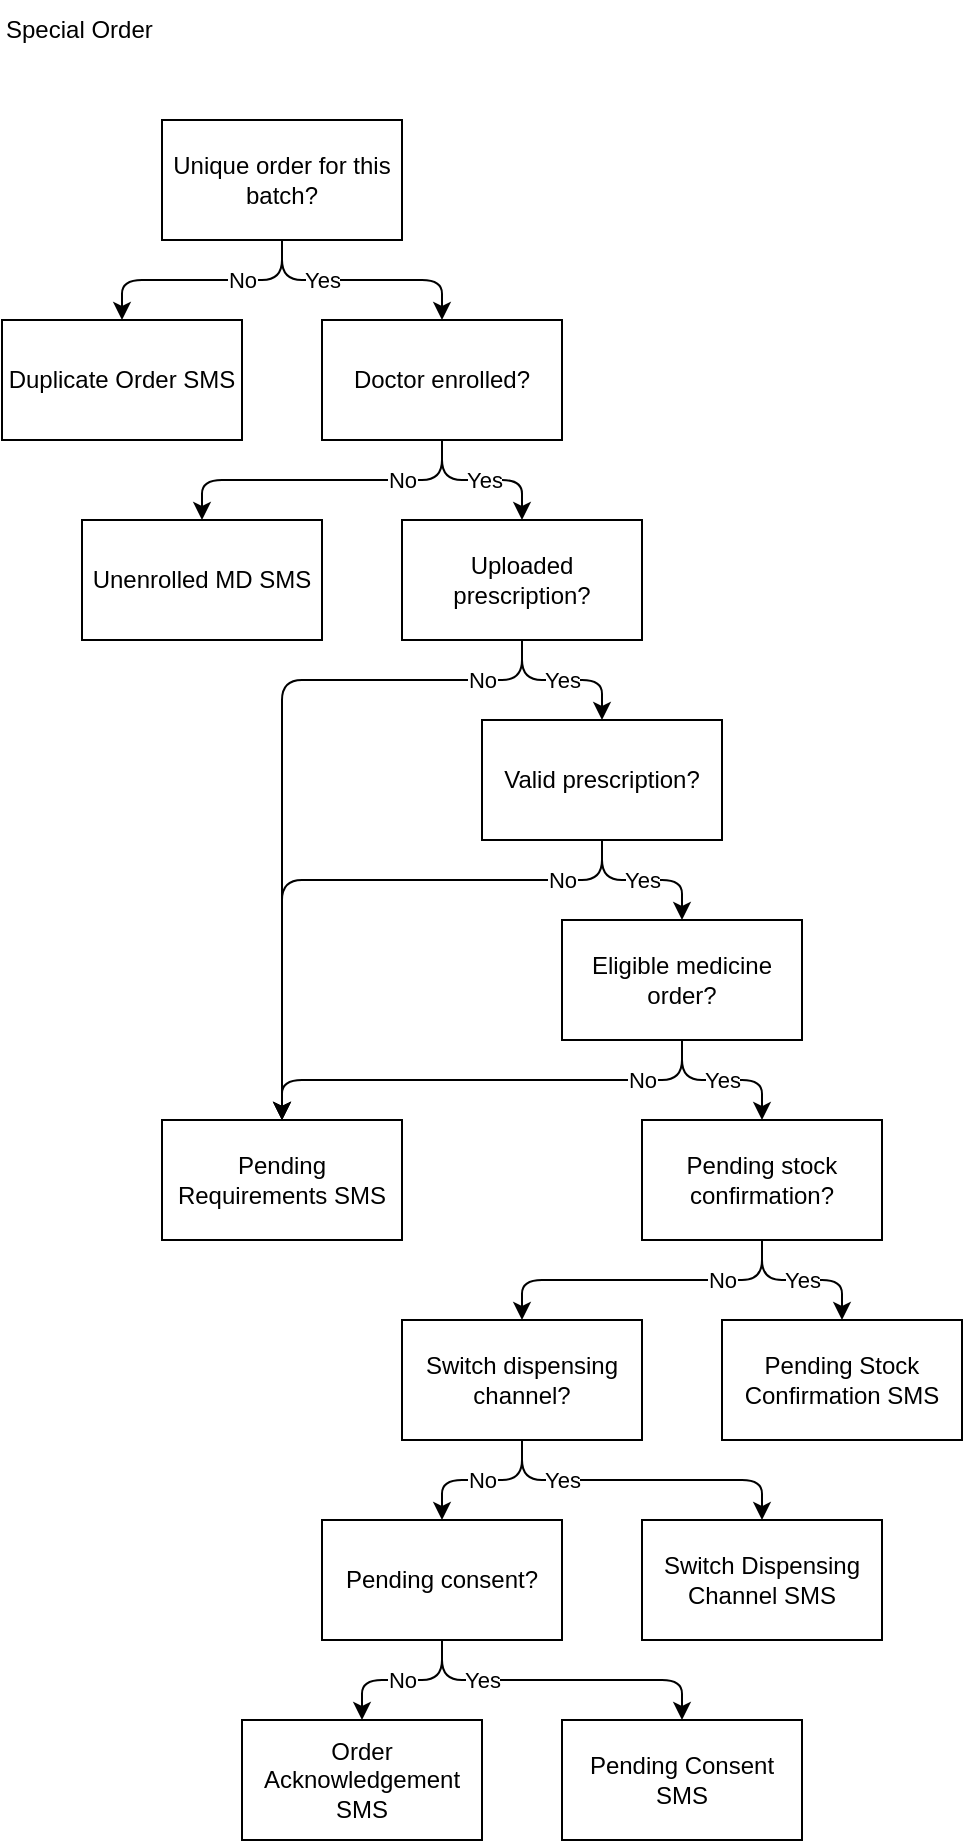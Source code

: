 <mxfile>
    <diagram id="p8zMz-5Y17JAOiWtuq-U" name="Decision Tree">
        <mxGraphModel dx="1768" dy="1036" grid="1" gridSize="10" guides="1" tooltips="1" connect="1" arrows="1" fold="1" page="1" pageScale="1" pageWidth="850" pageHeight="1100" math="0" shadow="0">
            <root>
                <mxCell id="0"/>
                <mxCell id="1" parent="0"/>
                <mxCell id="2" value="Special Order" style="text;html=1;align=left;verticalAlign=middle;resizable=0;points=[];autosize=1;strokeColor=none;fillColor=none;fontStyle=0" parent="1" vertex="1">
                    <mxGeometry x="40" y="40" width="100" height="30" as="geometry"/>
                </mxCell>
                <mxCell id="wGowBBPYeAT60LwtgSxG-56" style="edgeStyle=none;html=1;exitX=0.5;exitY=1;exitDx=0;exitDy=0;entryX=0.5;entryY=0;entryDx=0;entryDy=0;" parent="1" source="19" target="wGowBBPYeAT60LwtgSxG-46" edge="1">
                    <mxGeometry relative="1" as="geometry">
                        <Array as="points">
                            <mxPoint x="180" y="180"/>
                            <mxPoint x="100" y="180"/>
                        </Array>
                    </mxGeometry>
                </mxCell>
                <mxCell id="wGowBBPYeAT60LwtgSxG-72" value="No" style="edgeLabel;html=1;align=center;verticalAlign=middle;resizable=0;points=[];" parent="wGowBBPYeAT60LwtgSxG-56" vertex="1" connectable="0">
                    <mxGeometry x="-0.333" relative="1" as="geometry">
                        <mxPoint as="offset"/>
                    </mxGeometry>
                </mxCell>
                <mxCell id="wGowBBPYeAT60LwtgSxG-57" style="edgeStyle=none;html=1;exitX=0.5;exitY=1;exitDx=0;exitDy=0;entryX=0.5;entryY=0;entryDx=0;entryDy=0;" parent="1" source="19" target="22" edge="1">
                    <mxGeometry relative="1" as="geometry">
                        <Array as="points">
                            <mxPoint x="180" y="180"/>
                            <mxPoint x="260" y="180"/>
                        </Array>
                    </mxGeometry>
                </mxCell>
                <mxCell id="wGowBBPYeAT60LwtgSxG-73" value="Yes" style="edgeLabel;html=1;align=center;verticalAlign=middle;resizable=0;points=[];" parent="wGowBBPYeAT60LwtgSxG-57" vertex="1" connectable="0">
                    <mxGeometry x="-0.334" relative="1" as="geometry">
                        <mxPoint as="offset"/>
                    </mxGeometry>
                </mxCell>
                <mxCell id="19" value="Unique order for this batch?" style="whiteSpace=wrap;html=1;fillColor=none;" parent="1" vertex="1">
                    <mxGeometry x="120" y="100" width="120" height="60" as="geometry"/>
                </mxCell>
                <mxCell id="wGowBBPYeAT60LwtgSxG-58" style="edgeStyle=none;html=1;entryX=0.5;entryY=0;entryDx=0;entryDy=0;exitX=0.5;exitY=1;exitDx=0;exitDy=0;" parent="1" source="22" target="wGowBBPYeAT60LwtgSxG-41" edge="1">
                    <mxGeometry relative="1" as="geometry">
                        <Array as="points">
                            <mxPoint x="260" y="280"/>
                            <mxPoint x="140" y="280"/>
                        </Array>
                    </mxGeometry>
                </mxCell>
                <mxCell id="wGowBBPYeAT60LwtgSxG-74" value="No" style="edgeLabel;html=1;align=center;verticalAlign=middle;resizable=0;points=[];" parent="wGowBBPYeAT60LwtgSxG-58" vertex="1" connectable="0">
                    <mxGeometry x="-0.499" relative="1" as="geometry">
                        <mxPoint as="offset"/>
                    </mxGeometry>
                </mxCell>
                <mxCell id="wGowBBPYeAT60LwtgSxG-59" style="edgeStyle=none;html=1;exitX=0.5;exitY=1;exitDx=0;exitDy=0;entryX=0.5;entryY=0;entryDx=0;entryDy=0;" parent="1" source="22" target="28" edge="1">
                    <mxGeometry relative="1" as="geometry">
                        <Array as="points">
                            <mxPoint x="260" y="280"/>
                            <mxPoint x="300" y="280"/>
                        </Array>
                    </mxGeometry>
                </mxCell>
                <mxCell id="wGowBBPYeAT60LwtgSxG-75" value="Yes" style="edgeLabel;html=1;align=center;verticalAlign=middle;resizable=0;points=[];" parent="wGowBBPYeAT60LwtgSxG-59" vertex="1" connectable="0">
                    <mxGeometry x="0.011" relative="1" as="geometry">
                        <mxPoint as="offset"/>
                    </mxGeometry>
                </mxCell>
                <mxCell id="22" value="Doctor enrolled?" style="whiteSpace=wrap;html=1;fillColor=none;" parent="1" vertex="1">
                    <mxGeometry x="200" y="200" width="120" height="60" as="geometry"/>
                </mxCell>
                <mxCell id="wGowBBPYeAT60LwtgSxG-60" style="edgeStyle=none;html=1;exitX=0.5;exitY=1;exitDx=0;exitDy=0;entryX=0.5;entryY=0;entryDx=0;entryDy=0;" parent="1" source="28" target="wGowBBPYeAT60LwtgSxG-47" edge="1">
                    <mxGeometry relative="1" as="geometry">
                        <Array as="points">
                            <mxPoint x="300" y="380"/>
                            <mxPoint x="340" y="380"/>
                        </Array>
                    </mxGeometry>
                </mxCell>
                <mxCell id="wGowBBPYeAT60LwtgSxG-77" value="Yes" style="edgeLabel;html=1;align=center;verticalAlign=middle;resizable=0;points=[];" parent="wGowBBPYeAT60LwtgSxG-60" vertex="1" connectable="0">
                    <mxGeometry x="0.001" relative="1" as="geometry">
                        <mxPoint as="offset"/>
                    </mxGeometry>
                </mxCell>
                <mxCell id="wGowBBPYeAT60LwtgSxG-61" style="edgeStyle=none;html=1;exitX=0.5;exitY=1;exitDx=0;exitDy=0;entryX=0.5;entryY=0;entryDx=0;entryDy=0;" parent="1" source="28" target="wGowBBPYeAT60LwtgSxG-38" edge="1">
                    <mxGeometry relative="1" as="geometry">
                        <Array as="points">
                            <mxPoint x="300" y="380"/>
                            <mxPoint x="180" y="380"/>
                        </Array>
                    </mxGeometry>
                </mxCell>
                <mxCell id="wGowBBPYeAT60LwtgSxG-76" value="No" style="edgeLabel;html=1;align=center;verticalAlign=middle;resizable=0;points=[];" parent="wGowBBPYeAT60LwtgSxG-61" vertex="1" connectable="0">
                    <mxGeometry x="-0.778" relative="1" as="geometry">
                        <mxPoint as="offset"/>
                    </mxGeometry>
                </mxCell>
                <mxCell id="28" value="Uploaded prescription?" style="whiteSpace=wrap;html=1;fillColor=none;" parent="1" vertex="1">
                    <mxGeometry x="240" y="300" width="120" height="60" as="geometry"/>
                </mxCell>
                <mxCell id="wGowBBPYeAT60LwtgSxG-64" style="edgeStyle=none;html=1;exitX=0.5;exitY=1;exitDx=0;exitDy=0;entryX=0.5;entryY=0;entryDx=0;entryDy=0;" parent="1" source="32" target="wGowBBPYeAT60LwtgSxG-38" edge="1">
                    <mxGeometry relative="1" as="geometry">
                        <Array as="points">
                            <mxPoint x="380" y="580"/>
                            <mxPoint x="180" y="580"/>
                        </Array>
                    </mxGeometry>
                </mxCell>
                <mxCell id="wGowBBPYeAT60LwtgSxG-80" value="No" style="edgeLabel;html=1;align=center;verticalAlign=middle;resizable=0;points=[];" parent="wGowBBPYeAT60LwtgSxG-64" vertex="1" connectable="0">
                    <mxGeometry x="-0.667" relative="1" as="geometry">
                        <mxPoint as="offset"/>
                    </mxGeometry>
                </mxCell>
                <mxCell id="wGowBBPYeAT60LwtgSxG-65" style="edgeStyle=none;html=1;exitX=0.5;exitY=1;exitDx=0;exitDy=0;entryX=0.5;entryY=0;entryDx=0;entryDy=0;" parent="1" source="32" target="wGowBBPYeAT60LwtgSxG-55" edge="1">
                    <mxGeometry relative="1" as="geometry">
                        <Array as="points">
                            <mxPoint x="380" y="580"/>
                            <mxPoint x="420" y="580"/>
                        </Array>
                    </mxGeometry>
                </mxCell>
                <mxCell id="wGowBBPYeAT60LwtgSxG-81" value="Yes" style="edgeLabel;html=1;align=center;verticalAlign=middle;resizable=0;points=[];" parent="wGowBBPYeAT60LwtgSxG-65" vertex="1" connectable="0">
                    <mxGeometry x="0.001" relative="1" as="geometry">
                        <mxPoint as="offset"/>
                    </mxGeometry>
                </mxCell>
                <mxCell id="32" value="Eligible medicine order?" style="whiteSpace=wrap;html=1;fillColor=none;" parent="1" vertex="1">
                    <mxGeometry x="320" y="500" width="120" height="60" as="geometry"/>
                </mxCell>
                <mxCell id="wGowBBPYeAT60LwtgSxG-35" value="Pending Consent SMS" style="whiteSpace=wrap;html=1;fillColor=none;" parent="1" vertex="1">
                    <mxGeometry x="320" y="900" width="120" height="60" as="geometry"/>
                </mxCell>
                <mxCell id="wGowBBPYeAT60LwtgSxG-36" value="Pending Stock Confirmation SMS" style="whiteSpace=wrap;html=1;fillColor=none;" parent="1" vertex="1">
                    <mxGeometry x="400" y="700" width="120" height="60" as="geometry"/>
                </mxCell>
                <mxCell id="wGowBBPYeAT60LwtgSxG-37" value="Switch Dispensing Channel SMS" style="whiteSpace=wrap;html=1;fillColor=none;" parent="1" vertex="1">
                    <mxGeometry x="360" y="800" width="120" height="60" as="geometry"/>
                </mxCell>
                <mxCell id="wGowBBPYeAT60LwtgSxG-38" value="Pending Requirements SMS" style="whiteSpace=wrap;html=1;fillColor=none;" parent="1" vertex="1">
                    <mxGeometry x="120" y="600" width="120" height="60" as="geometry"/>
                </mxCell>
                <mxCell id="wGowBBPYeAT60LwtgSxG-41" value="Unenrolled MD SMS" style="whiteSpace=wrap;html=1;fillColor=none;" parent="1" vertex="1">
                    <mxGeometry x="80" y="300" width="120" height="60" as="geometry"/>
                </mxCell>
                <mxCell id="wGowBBPYeAT60LwtgSxG-46" value="Duplicate Order SMS" style="whiteSpace=wrap;html=1;fillColor=none;" parent="1" vertex="1">
                    <mxGeometry x="40" y="200" width="120" height="60" as="geometry"/>
                </mxCell>
                <mxCell id="wGowBBPYeAT60LwtgSxG-62" style="edgeStyle=none;html=1;exitX=0.5;exitY=1;exitDx=0;exitDy=0;entryX=0.5;entryY=0;entryDx=0;entryDy=0;" parent="1" source="wGowBBPYeAT60LwtgSxG-47" target="wGowBBPYeAT60LwtgSxG-38" edge="1">
                    <mxGeometry relative="1" as="geometry">
                        <Array as="points">
                            <mxPoint x="340" y="480"/>
                            <mxPoint x="180" y="480"/>
                        </Array>
                    </mxGeometry>
                </mxCell>
                <mxCell id="wGowBBPYeAT60LwtgSxG-78" value="No" style="edgeLabel;html=1;align=center;verticalAlign=middle;resizable=0;points=[];" parent="wGowBBPYeAT60LwtgSxG-62" vertex="1" connectable="0">
                    <mxGeometry x="-0.734" relative="1" as="geometry">
                        <mxPoint as="offset"/>
                    </mxGeometry>
                </mxCell>
                <mxCell id="wGowBBPYeAT60LwtgSxG-63" style="edgeStyle=none;html=1;exitX=0.5;exitY=1;exitDx=0;exitDy=0;entryX=0.5;entryY=0;entryDx=0;entryDy=0;" parent="1" source="wGowBBPYeAT60LwtgSxG-47" target="32" edge="1">
                    <mxGeometry relative="1" as="geometry">
                        <Array as="points">
                            <mxPoint x="340" y="480"/>
                            <mxPoint x="380" y="480"/>
                        </Array>
                    </mxGeometry>
                </mxCell>
                <mxCell id="wGowBBPYeAT60LwtgSxG-79" value="Yes" style="edgeLabel;html=1;align=center;verticalAlign=middle;resizable=0;points=[];" parent="wGowBBPYeAT60LwtgSxG-63" vertex="1" connectable="0">
                    <mxGeometry x="0.001" relative="1" as="geometry">
                        <mxPoint as="offset"/>
                    </mxGeometry>
                </mxCell>
                <mxCell id="wGowBBPYeAT60LwtgSxG-47" value="Valid prescription?" style="whiteSpace=wrap;html=1;fillColor=none;" parent="1" vertex="1">
                    <mxGeometry x="280" y="400" width="120" height="60" as="geometry"/>
                </mxCell>
                <mxCell id="wGowBBPYeAT60LwtgSxG-70" style="edgeStyle=none;html=1;exitX=0.5;exitY=1;exitDx=0;exitDy=0;entryX=0.5;entryY=0;entryDx=0;entryDy=0;" parent="1" source="wGowBBPYeAT60LwtgSxG-48" target="wGowBBPYeAT60LwtgSxG-49" edge="1">
                    <mxGeometry relative="1" as="geometry">
                        <Array as="points">
                            <mxPoint x="260" y="880"/>
                            <mxPoint x="220" y="880"/>
                        </Array>
                    </mxGeometry>
                </mxCell>
                <mxCell id="wGowBBPYeAT60LwtgSxG-91" value="No" style="edgeLabel;html=1;align=center;verticalAlign=middle;resizable=0;points=[];" parent="wGowBBPYeAT60LwtgSxG-70" vertex="1" connectable="0">
                    <mxGeometry x="-0.001" relative="1" as="geometry">
                        <mxPoint as="offset"/>
                    </mxGeometry>
                </mxCell>
                <mxCell id="wGowBBPYeAT60LwtgSxG-71" style="edgeStyle=none;html=1;exitX=0.5;exitY=1;exitDx=0;exitDy=0;entryX=0.5;entryY=0;entryDx=0;entryDy=0;" parent="1" source="wGowBBPYeAT60LwtgSxG-48" target="wGowBBPYeAT60LwtgSxG-35" edge="1">
                    <mxGeometry relative="1" as="geometry">
                        <Array as="points">
                            <mxPoint x="260" y="880"/>
                            <mxPoint x="380" y="880"/>
                        </Array>
                    </mxGeometry>
                </mxCell>
                <mxCell id="wGowBBPYeAT60LwtgSxG-92" value="Yes" style="edgeLabel;html=1;align=center;verticalAlign=middle;resizable=0;points=[];" parent="wGowBBPYeAT60LwtgSxG-71" vertex="1" connectable="0">
                    <mxGeometry x="-0.5" relative="1" as="geometry">
                        <mxPoint as="offset"/>
                    </mxGeometry>
                </mxCell>
                <mxCell id="wGowBBPYeAT60LwtgSxG-48" value="Pending consent?" style="whiteSpace=wrap;html=1;fillColor=none;" parent="1" vertex="1">
                    <mxGeometry x="200" y="800" width="120" height="60" as="geometry"/>
                </mxCell>
                <mxCell id="wGowBBPYeAT60LwtgSxG-49" value="Order Acknowledgement SMS" style="whiteSpace=wrap;html=1;fillColor=none;" parent="1" vertex="1">
                    <mxGeometry x="160" y="900" width="120" height="60" as="geometry"/>
                </mxCell>
                <mxCell id="wGowBBPYeAT60LwtgSxG-86" style="edgeStyle=none;html=1;exitX=0.5;exitY=1;exitDx=0;exitDy=0;entryX=0.5;entryY=0;entryDx=0;entryDy=0;" parent="1" source="wGowBBPYeAT60LwtgSxG-50" target="wGowBBPYeAT60LwtgSxG-37" edge="1">
                    <mxGeometry relative="1" as="geometry">
                        <Array as="points">
                            <mxPoint x="300" y="780"/>
                            <mxPoint x="420" y="780"/>
                        </Array>
                    </mxGeometry>
                </mxCell>
                <mxCell id="wGowBBPYeAT60LwtgSxG-88" value="Yes" style="edgeLabel;html=1;align=center;verticalAlign=middle;resizable=0;points=[];" parent="wGowBBPYeAT60LwtgSxG-86" vertex="1" connectable="0">
                    <mxGeometry x="0.011" relative="1" as="geometry">
                        <mxPoint x="-41" as="offset"/>
                    </mxGeometry>
                </mxCell>
                <mxCell id="wGowBBPYeAT60LwtgSxG-87" style="edgeStyle=none;html=1;exitX=0.5;exitY=1;exitDx=0;exitDy=0;entryX=0.5;entryY=0;entryDx=0;entryDy=0;" parent="1" source="wGowBBPYeAT60LwtgSxG-50" target="wGowBBPYeAT60LwtgSxG-48" edge="1">
                    <mxGeometry relative="1" as="geometry">
                        <Array as="points">
                            <mxPoint x="300" y="780"/>
                            <mxPoint x="260" y="780"/>
                        </Array>
                    </mxGeometry>
                </mxCell>
                <mxCell id="wGowBBPYeAT60LwtgSxG-89" value="No" style="edgeLabel;html=1;align=center;verticalAlign=middle;resizable=0;points=[];" parent="wGowBBPYeAT60LwtgSxG-87" vertex="1" connectable="0">
                    <mxGeometry x="-0.506" relative="1" as="geometry">
                        <mxPoint x="-20" as="offset"/>
                    </mxGeometry>
                </mxCell>
                <mxCell id="wGowBBPYeAT60LwtgSxG-50" value="Switch dispensing channel?" style="whiteSpace=wrap;html=1;fillColor=none;" parent="1" vertex="1">
                    <mxGeometry x="240" y="700" width="120" height="60" as="geometry"/>
                </mxCell>
                <mxCell id="wGowBBPYeAT60LwtgSxG-82" style="edgeStyle=none;html=1;exitX=0.5;exitY=1;exitDx=0;exitDy=0;entryX=0.5;entryY=0;entryDx=0;entryDy=0;" parent="1" source="wGowBBPYeAT60LwtgSxG-55" target="wGowBBPYeAT60LwtgSxG-36" edge="1">
                    <mxGeometry relative="1" as="geometry">
                        <Array as="points">
                            <mxPoint x="420" y="680"/>
                            <mxPoint x="460" y="680"/>
                        </Array>
                    </mxGeometry>
                </mxCell>
                <mxCell id="wGowBBPYeAT60LwtgSxG-84" value="Yes" style="edgeLabel;html=1;align=center;verticalAlign=middle;resizable=0;points=[];" parent="wGowBBPYeAT60LwtgSxG-82" vertex="1" connectable="0">
                    <mxGeometry x="0.005" relative="1" as="geometry">
                        <mxPoint as="offset"/>
                    </mxGeometry>
                </mxCell>
                <mxCell id="wGowBBPYeAT60LwtgSxG-83" style="edgeStyle=none;html=1;exitX=0.5;exitY=1;exitDx=0;exitDy=0;entryX=0.5;entryY=0;entryDx=0;entryDy=0;" parent="1" source="wGowBBPYeAT60LwtgSxG-55" target="wGowBBPYeAT60LwtgSxG-50" edge="1">
                    <mxGeometry relative="1" as="geometry">
                        <Array as="points">
                            <mxPoint x="420" y="680"/>
                            <mxPoint x="300" y="680"/>
                        </Array>
                    </mxGeometry>
                </mxCell>
                <mxCell id="wGowBBPYeAT60LwtgSxG-85" value="No" style="edgeLabel;html=1;align=center;verticalAlign=middle;resizable=0;points=[];" parent="wGowBBPYeAT60LwtgSxG-83" vertex="1" connectable="0">
                    <mxGeometry x="-0.502" y="-1" relative="1" as="geometry">
                        <mxPoint y="1" as="offset"/>
                    </mxGeometry>
                </mxCell>
                <mxCell id="wGowBBPYeAT60LwtgSxG-55" value="Pending stock confirmation?" style="whiteSpace=wrap;html=1;fillColor=none;" parent="1" vertex="1">
                    <mxGeometry x="360" y="600" width="120" height="60" as="geometry"/>
                </mxCell>
            </root>
        </mxGraphModel>
    </diagram>
    <diagram id="CFZb4tPV3uw_gJG6Uj8e" name="Data Flow Diagram">
        <mxGraphModel dx="707" dy="-1786" grid="1" gridSize="10" guides="1" tooltips="1" connect="1" arrows="1" fold="1" page="1" pageScale="1" pageWidth="850" pageHeight="1100" math="0" shadow="0">
            <root>
                <mxCell id="0"/>
                <mxCell id="1" parent="0"/>
                <mxCell id="3" value="" style="rounded=0;whiteSpace=wrap;html=1;fillColor=none;container=0;" parent="1" vertex="1">
                    <mxGeometry x="120" y="2320" width="2600" height="160" as="geometry"/>
                </mxCell>
                <mxCell id="4" value="CarePlus Doctors" style="rounded=0;whiteSpace=wrap;html=1;fillColor=none;rotation=-90;" parent="1" vertex="1">
                    <mxGeometry x="20" y="2380" width="160" height="40" as="geometry"/>
                </mxCell>
                <mxCell id="5" value="Coordinators" style="rounded=0;whiteSpace=wrap;html=1;fillColor=none;rotation=-90;" parent="1" vertex="1">
                    <mxGeometry x="-120" y="2680" width="440" height="40" as="geometry"/>
                </mxCell>
                <mxCell id="6" value="Special Order" style="text;html=1;align=left;verticalAlign=middle;resizable=0;points=[];autosize=1;strokeColor=none;fillColor=none;" parent="1" vertex="1">
                    <mxGeometry x="80" y="2280" width="100" height="30" as="geometry"/>
                </mxCell>
                <mxCell id="nVsmULNY-Qok_GJ3yB88-8" style="edgeStyle=none;html=1;" parent="1" source="7" target="nVsmULNY-Qok_GJ3yB88-7" edge="1">
                    <mxGeometry relative="1" as="geometry"/>
                </mxCell>
                <mxCell id="7" value="&lt;font style=&quot;font-size: 12px;&quot;&gt;Order&lt;br&gt;from the&lt;br&gt;CarePlus website&lt;/font&gt;" style="rounded=0;whiteSpace=wrap;html=1;fillColor=none;" parent="1" vertex="1">
                    <mxGeometry x="160" y="2360" width="80" height="80" as="geometry"/>
                </mxCell>
                <mxCell id="2" value="" style="rounded=0;whiteSpace=wrap;html=1;fillColor=none;container=0;" parent="1" vertex="1">
                    <mxGeometry x="120" y="2480" width="2600" height="440" as="geometry"/>
                </mxCell>
                <mxCell id="LwA09uIXOIcnRwu3x2Bh-44" style="edgeStyle=none;html=1;exitX=0.5;exitY=0;exitDx=0;exitDy=0;entryX=0.5;entryY=0;entryDx=0;entryDy=0;" parent="1" source="9" target="LwA09uIXOIcnRwu3x2Bh-29" edge="1">
                    <mxGeometry relative="1" as="geometry">
                        <Array as="points">
                            <mxPoint x="360" y="2520"/>
                            <mxPoint x="2519" y="2520"/>
                        </Array>
                    </mxGeometry>
                </mxCell>
                <mxCell id="9" value="Send Duplicate Order SMS" style="rounded=0;whiteSpace=wrap;html=1;fillColor=none;" parent="1" vertex="1">
                    <mxGeometry x="320" y="2560" width="80" height="80" as="geometry"/>
                </mxCell>
                <mxCell id="LwA09uIXOIcnRwu3x2Bh-45" style="edgeStyle=none;html=1;exitX=0.5;exitY=0;exitDx=0;exitDy=0;entryX=0.5;entryY=0;entryDx=0;entryDy=0;" parent="1" source="seAeVlOpINZnN8q2dwEQ-9" target="LwA09uIXOIcnRwu3x2Bh-29" edge="1">
                    <mxGeometry relative="1" as="geometry">
                        <Array as="points">
                            <mxPoint x="520" y="2520"/>
                            <mxPoint x="2520" y="2520"/>
                        </Array>
                    </mxGeometry>
                </mxCell>
                <mxCell id="seAeVlOpINZnN8q2dwEQ-9" value="Send Unenrolled MD SMS" style="rounded=0;whiteSpace=wrap;html=1;fillColor=none;" parent="1" vertex="1">
                    <mxGeometry x="480" y="2560" width="80" height="80" as="geometry"/>
                </mxCell>
                <mxCell id="seAeVlOpINZnN8q2dwEQ-10" style="edgeStyle=none;html=1;exitX=1;exitY=0.5;exitDx=0;exitDy=0;entryX=0;entryY=0.5;entryDx=0;entryDy=0;" parent="1" source="nVsmULNY-Qok_GJ3yB88-7" target="8" edge="1">
                    <mxGeometry relative="1" as="geometry"/>
                </mxCell>
                <mxCell id="nVsmULNY-Qok_GJ3yB88-7" value="&lt;font style=&quot;font-size: 12px;&quot;&gt;Extract&lt;br&gt;Zendesk&lt;br&gt;tickets via&lt;br&gt;Airtable&lt;br&gt;&lt;/font&gt;" style="rounded=0;whiteSpace=wrap;html=1;fillColor=none;" parent="1" vertex="1">
                    <mxGeometry x="160" y="2720" width="80" height="80" as="geometry"/>
                </mxCell>
                <mxCell id="LwA09uIXOIcnRwu3x2Bh-31" style="edgeStyle=none;html=1;exitX=1;exitY=0.5;exitDx=0;exitDy=0;" parent="1" source="8" target="H4jdcZnFxuJqyRST860Q-9" edge="1">
                    <mxGeometry relative="1" as="geometry"/>
                </mxCell>
                <mxCell id="LwA09uIXOIcnRwu3x2Bh-32" value="Yes" style="edgeLabel;html=1;align=center;verticalAlign=middle;resizable=0;points=[];" parent="LwA09uIXOIcnRwu3x2Bh-31" vertex="1" connectable="0">
                    <mxGeometry x="-0.144" y="1" relative="1" as="geometry">
                        <mxPoint y="1" as="offset"/>
                    </mxGeometry>
                </mxCell>
                <mxCell id="LwA09uIXOIcnRwu3x2Bh-38" style="edgeStyle=none;html=1;exitX=0.5;exitY=0;exitDx=0;exitDy=0;entryX=0.5;entryY=1;entryDx=0;entryDy=0;" parent="1" source="8" target="9" edge="1">
                    <mxGeometry relative="1" as="geometry"/>
                </mxCell>
                <mxCell id="8" value="Unique order&lt;br&gt;for this batch?" style="rhombus;whiteSpace=wrap;html=1;" parent="1" vertex="1">
                    <mxGeometry x="300" y="2700" width="120" height="120" as="geometry"/>
                </mxCell>
                <mxCell id="LwA09uIXOIcnRwu3x2Bh-34" style="edgeStyle=none;html=1;exitX=1;exitY=0.5;exitDx=0;exitDy=0;entryX=0;entryY=0.5;entryDx=0;entryDy=0;" parent="1" source="H4jdcZnFxuJqyRST860Q-9" target="opBtPrkMHu60gQ73fYLC-9" edge="1">
                    <mxGeometry relative="1" as="geometry"/>
                </mxCell>
                <mxCell id="LwA09uIXOIcnRwu3x2Bh-35" value="Yes" style="edgeLabel;html=1;align=center;verticalAlign=middle;resizable=0;points=[];" parent="LwA09uIXOIcnRwu3x2Bh-34" vertex="1" connectable="0">
                    <mxGeometry x="-0.161" relative="1" as="geometry">
                        <mxPoint as="offset"/>
                    </mxGeometry>
                </mxCell>
                <mxCell id="LwA09uIXOIcnRwu3x2Bh-39" style="edgeStyle=none;html=1;exitX=0.5;exitY=0;exitDx=0;exitDy=0;entryX=0.5;entryY=1;entryDx=0;entryDy=0;" parent="1" source="H4jdcZnFxuJqyRST860Q-9" target="seAeVlOpINZnN8q2dwEQ-9" edge="1">
                    <mxGeometry relative="1" as="geometry"/>
                </mxCell>
                <mxCell id="H4jdcZnFxuJqyRST860Q-9" value="Doctor&lt;br&gt;enrolled?" style="rhombus;whiteSpace=wrap;html=1;" parent="1" vertex="1">
                    <mxGeometry x="460" y="2700" width="120" height="120" as="geometry"/>
                </mxCell>
                <mxCell id="LwA09uIXOIcnRwu3x2Bh-36" style="edgeStyle=none;html=1;exitX=1;exitY=0.5;exitDx=0;exitDy=0;entryX=0;entryY=0.5;entryDx=0;entryDy=0;" parent="1" source="opBtPrkMHu60gQ73fYLC-9" target="ShwnwMWhD3XZOYNqDdX9-10" edge="1">
                    <mxGeometry relative="1" as="geometry"/>
                </mxCell>
                <mxCell id="LwA09uIXOIcnRwu3x2Bh-37" value="Yes" style="edgeLabel;html=1;align=center;verticalAlign=middle;resizable=0;points=[];" parent="LwA09uIXOIcnRwu3x2Bh-36" vertex="1" connectable="0">
                    <mxGeometry x="-0.162" relative="1" as="geometry">
                        <mxPoint as="offset"/>
                    </mxGeometry>
                </mxCell>
                <mxCell id="LwA09uIXOIcnRwu3x2Bh-40" style="edgeStyle=none;html=1;exitX=0.5;exitY=0;exitDx=0;exitDy=0;entryX=0;entryY=0.5;entryDx=0;entryDy=0;" parent="1" source="opBtPrkMHu60gQ73fYLC-9" target="0V4pg34qVX38OJYycuVx-9" edge="1">
                    <mxGeometry relative="1" as="geometry">
                        <Array as="points">
                            <mxPoint x="680" y="2600"/>
                        </Array>
                    </mxGeometry>
                </mxCell>
                <mxCell id="opBtPrkMHu60gQ73fYLC-9" value="Uploaded&lt;br&gt;prescription?" style="rhombus;whiteSpace=wrap;html=1;" parent="1" vertex="1">
                    <mxGeometry x="620" y="2700" width="120" height="120" as="geometry"/>
                </mxCell>
                <mxCell id="ShwnwMWhD3XZOYNqDdX9-10" value="Validate prescription" style="rounded=0;whiteSpace=wrap;html=1;fillColor=none;" parent="1" vertex="1">
                    <mxGeometry x="800" y="2720" width="80" height="80" as="geometry"/>
                </mxCell>
                <mxCell id="LwA09uIXOIcnRwu3x2Bh-41" style="edgeStyle=none;html=1;entryX=0.5;entryY=1;entryDx=0;entryDy=0;" parent="1" source="ShwnwMWhD3XZOYNqDdX9-11" target="0V4pg34qVX38OJYycuVx-9" edge="1">
                    <mxGeometry relative="1" as="geometry"/>
                </mxCell>
                <mxCell id="E7RnrUR5azc45Ram_VZ2-27" value="No" style="edgeLabel;html=1;align=center;verticalAlign=middle;resizable=0;points=[];" parent="LwA09uIXOIcnRwu3x2Bh-41" vertex="1" connectable="0">
                    <mxGeometry x="-0.322" relative="1" as="geometry">
                        <mxPoint as="offset"/>
                    </mxGeometry>
                </mxCell>
                <mxCell id="LwA09uIXOIcnRwu3x2Bh-42" style="edgeStyle=none;html=1;exitX=1;exitY=0.5;exitDx=0;exitDy=0;" parent="1" source="ShwnwMWhD3XZOYNqDdX9-11" target="DodDadAh2chcAO_LjCfX-9" edge="1">
                    <mxGeometry relative="1" as="geometry"/>
                </mxCell>
                <mxCell id="E7RnrUR5azc45Ram_VZ2-28" value="Yes" style="edgeLabel;html=1;align=center;verticalAlign=middle;resizable=0;points=[];" parent="LwA09uIXOIcnRwu3x2Bh-42" vertex="1" connectable="0">
                    <mxGeometry x="-0.861" relative="1" as="geometry">
                        <mxPoint x="8" as="offset"/>
                    </mxGeometry>
                </mxCell>
                <mxCell id="ShwnwMWhD3XZOYNqDdX9-11" value="Valid&lt;br&gt;prescription?" style="rhombus;whiteSpace=wrap;html=1;" parent="1" vertex="1">
                    <mxGeometry x="940" y="2700" width="120" height="120" as="geometry"/>
                </mxCell>
                <mxCell id="ShwnwMWhD3XZOYNqDdX9-9" style="edgeStyle=none;html=1;" parent="1" source="ShwnwMWhD3XZOYNqDdX9-10" target="ShwnwMWhD3XZOYNqDdX9-11" edge="1">
                    <mxGeometry relative="1" as="geometry"/>
                </mxCell>
                <mxCell id="LwA09uIXOIcnRwu3x2Bh-46" style="edgeStyle=none;html=1;exitX=0.5;exitY=0;exitDx=0;exitDy=0;entryX=0.5;entryY=0;entryDx=0;entryDy=0;" parent="1" source="0V4pg34qVX38OJYycuVx-9" target="LwA09uIXOIcnRwu3x2Bh-29" edge="1">
                    <mxGeometry relative="1" as="geometry">
                        <Array as="points">
                            <mxPoint x="1000" y="2520"/>
                            <mxPoint x="2520" y="2520"/>
                        </Array>
                    </mxGeometry>
                </mxCell>
                <mxCell id="E7RnrUR5azc45Ram_VZ2-24" style="edgeStyle=none;html=1;" parent="1" source="0V4pg34qVX38OJYycuVx-9" target="E7RnrUR5azc45Ram_VZ2-15" edge="1">
                    <mxGeometry relative="1" as="geometry"/>
                </mxCell>
                <mxCell id="0V4pg34qVX38OJYycuVx-9" value="Send&lt;br&gt;Pending Requirements SMS" style="rounded=0;whiteSpace=wrap;html=1;fillColor=none;" parent="1" vertex="1">
                    <mxGeometry x="960" y="2560" width="80" height="80" as="geometry"/>
                </mxCell>
                <mxCell id="E7RnrUR5azc45Ram_VZ2-23" style="edgeStyle=none;html=1;entryX=0;entryY=0.5;entryDx=0;entryDy=0;" parent="1" source="DodDadAh2chcAO_LjCfX-9" target="E7RnrUR5azc45Ram_VZ2-20" edge="1">
                    <mxGeometry relative="1" as="geometry"/>
                </mxCell>
                <mxCell id="DodDadAh2chcAO_LjCfX-9" value="Validate&lt;br&gt;medicine&lt;br&gt;details" style="rounded=0;whiteSpace=wrap;html=1;fillColor=none;" parent="1" vertex="1">
                    <mxGeometry x="1240" y="2719.69" width="80" height="80" as="geometry"/>
                </mxCell>
                <mxCell id="E7RnrUR5azc45Ram_VZ2-37" style="edgeStyle=none;html=1;exitX=1;exitY=0.5;exitDx=0;exitDy=0;entryX=0;entryY=0.5;entryDx=0;entryDy=0;" parent="1" source="LwA09uIXOIcnRwu3x2Bh-13" target="E7RnrUR5azc45Ram_VZ2-32" edge="1">
                    <mxGeometry relative="1" as="geometry"/>
                </mxCell>
                <mxCell id="E7RnrUR5azc45Ram_VZ2-38" value="No" style="edgeLabel;html=1;align=center;verticalAlign=middle;resizable=0;points=[];" parent="E7RnrUR5azc45Ram_VZ2-37" vertex="1" connectable="0">
                    <mxGeometry x="-0.2" y="1" relative="1" as="geometry">
                        <mxPoint as="offset"/>
                    </mxGeometry>
                </mxCell>
                <mxCell id="LwA09uIXOIcnRwu3x2Bh-13" value="Pending&lt;br&gt;consent?" style="rhombus;whiteSpace=wrap;html=1;" parent="1" vertex="1">
                    <mxGeometry x="1940" y="2700" width="120" height="120" as="geometry"/>
                </mxCell>
                <mxCell id="LwA09uIXOIcnRwu3x2Bh-16" style="edgeStyle=none;html=1;entryX=0;entryY=0.5;entryDx=0;entryDy=0;" parent="1" source="LwA09uIXOIcnRwu3x2Bh-18" target="LwA09uIXOIcnRwu3x2Bh-13" edge="1">
                    <mxGeometry relative="1" as="geometry"/>
                </mxCell>
                <mxCell id="LwA09uIXOIcnRwu3x2Bh-17" value="No" style="edgeLabel;html=1;align=center;verticalAlign=middle;resizable=0;points=[];" parent="LwA09uIXOIcnRwu3x2Bh-16" vertex="1" connectable="0">
                    <mxGeometry x="-0.067" relative="1" as="geometry">
                        <mxPoint as="offset"/>
                    </mxGeometry>
                </mxCell>
                <mxCell id="LwA09uIXOIcnRwu3x2Bh-18" value="Switch&lt;br&gt;dispensing&lt;br&gt;channel?" style="rhombus;whiteSpace=wrap;html=1;" parent="1" vertex="1">
                    <mxGeometry x="1780" y="2700" width="120" height="120" as="geometry"/>
                </mxCell>
                <mxCell id="LwA09uIXOIcnRwu3x2Bh-21" style="edgeStyle=none;html=1;entryX=0;entryY=0.5;entryDx=0;entryDy=0;" parent="1" source="LwA09uIXOIcnRwu3x2Bh-23" target="LwA09uIXOIcnRwu3x2Bh-18" edge="1">
                    <mxGeometry relative="1" as="geometry"/>
                </mxCell>
                <mxCell id="LwA09uIXOIcnRwu3x2Bh-22" value="No" style="edgeLabel;html=1;align=center;verticalAlign=middle;resizable=0;points=[];" parent="LwA09uIXOIcnRwu3x2Bh-21" vertex="1" connectable="0">
                    <mxGeometry x="-0.198" relative="1" as="geometry">
                        <mxPoint as="offset"/>
                    </mxGeometry>
                </mxCell>
                <mxCell id="LwA09uIXOIcnRwu3x2Bh-23" value="Pending&lt;br&gt;stock&lt;br&gt;confirmation?" style="rhombus;whiteSpace=wrap;html=1;" parent="1" vertex="1">
                    <mxGeometry x="1620" y="2700" width="120" height="120" as="geometry"/>
                </mxCell>
                <mxCell id="LwA09uIXOIcnRwu3x2Bh-47" style="edgeStyle=none;html=1;exitX=0.5;exitY=0;exitDx=0;exitDy=0;entryX=0.5;entryY=0;entryDx=0;entryDy=0;" parent="1" source="LwA09uIXOIcnRwu3x2Bh-24" target="LwA09uIXOIcnRwu3x2Bh-29" edge="1">
                    <mxGeometry relative="1" as="geometry">
                        <Array as="points">
                            <mxPoint x="1680" y="2520"/>
                            <mxPoint x="2520" y="2520"/>
                        </Array>
                    </mxGeometry>
                </mxCell>
                <mxCell id="LwA09uIXOIcnRwu3x2Bh-24" value="Send Pending Stock Confirmation SMS" style="rounded=0;whiteSpace=wrap;html=1;fillColor=none;" parent="1" vertex="1">
                    <mxGeometry x="1640" y="2560.31" width="80" height="80" as="geometry"/>
                </mxCell>
                <mxCell id="LwA09uIXOIcnRwu3x2Bh-19" style="edgeStyle=none;html=1;exitX=0.5;exitY=0;exitDx=0;exitDy=0;entryX=0.5;entryY=1;entryDx=0;entryDy=0;" parent="1" source="LwA09uIXOIcnRwu3x2Bh-23" target="LwA09uIXOIcnRwu3x2Bh-24" edge="1">
                    <mxGeometry relative="1" as="geometry"/>
                </mxCell>
                <mxCell id="LwA09uIXOIcnRwu3x2Bh-20" value="Yes" style="edgeLabel;html=1;align=center;verticalAlign=middle;resizable=0;points=[];" parent="LwA09uIXOIcnRwu3x2Bh-19" vertex="1" connectable="0">
                    <mxGeometry x="-0.011" relative="1" as="geometry">
                        <mxPoint as="offset"/>
                    </mxGeometry>
                </mxCell>
                <mxCell id="LwA09uIXOIcnRwu3x2Bh-48" style="edgeStyle=none;html=1;exitX=0.5;exitY=0;exitDx=0;exitDy=0;entryX=0.5;entryY=0;entryDx=0;entryDy=0;" parent="1" source="LwA09uIXOIcnRwu3x2Bh-25" target="LwA09uIXOIcnRwu3x2Bh-29" edge="1">
                    <mxGeometry relative="1" as="geometry">
                        <Array as="points">
                            <mxPoint x="1840" y="2520"/>
                            <mxPoint x="2520" y="2520"/>
                        </Array>
                    </mxGeometry>
                </mxCell>
                <mxCell id="LwA09uIXOIcnRwu3x2Bh-25" value="Send Switch Dispensing Channel&lt;br&gt;SMS" style="rounded=0;whiteSpace=wrap;html=1;fillColor=none;" parent="1" vertex="1">
                    <mxGeometry x="1800" y="2560.31" width="80" height="80" as="geometry"/>
                </mxCell>
                <mxCell id="LwA09uIXOIcnRwu3x2Bh-14" style="edgeStyle=none;html=1;entryX=0.5;entryY=1;entryDx=0;entryDy=0;" parent="1" source="LwA09uIXOIcnRwu3x2Bh-18" target="LwA09uIXOIcnRwu3x2Bh-25" edge="1">
                    <mxGeometry relative="1" as="geometry"/>
                </mxCell>
                <mxCell id="LwA09uIXOIcnRwu3x2Bh-15" value="Yes" style="edgeLabel;html=1;align=center;verticalAlign=middle;resizable=0;points=[];" parent="LwA09uIXOIcnRwu3x2Bh-14" vertex="1" connectable="0">
                    <mxGeometry x="0.018" relative="1" as="geometry">
                        <mxPoint as="offset"/>
                    </mxGeometry>
                </mxCell>
                <mxCell id="LwA09uIXOIcnRwu3x2Bh-49" style="edgeStyle=none;html=1;exitX=0.5;exitY=0;exitDx=0;exitDy=0;entryX=0.5;entryY=0;entryDx=0;entryDy=0;" parent="1" source="LwA09uIXOIcnRwu3x2Bh-26" target="LwA09uIXOIcnRwu3x2Bh-29" edge="1">
                    <mxGeometry relative="1" as="geometry">
                        <Array as="points">
                            <mxPoint x="2000" y="2520"/>
                            <mxPoint x="2520" y="2520"/>
                        </Array>
                    </mxGeometry>
                </mxCell>
                <mxCell id="LwA09uIXOIcnRwu3x2Bh-26" value="Send&lt;br&gt;Pending Consent&lt;br&gt;SMS" style="rounded=0;whiteSpace=wrap;html=1;fillColor=none;" parent="1" vertex="1">
                    <mxGeometry x="1960" y="2560.31" width="80" height="80" as="geometry"/>
                </mxCell>
                <mxCell id="LwA09uIXOIcnRwu3x2Bh-9" style="edgeStyle=none;html=1;entryX=0.5;entryY=1;entryDx=0;entryDy=0;" parent="1" source="LwA09uIXOIcnRwu3x2Bh-13" target="LwA09uIXOIcnRwu3x2Bh-26" edge="1">
                    <mxGeometry relative="1" as="geometry"/>
                </mxCell>
                <mxCell id="LwA09uIXOIcnRwu3x2Bh-10" value="Yes" style="edgeLabel;html=1;align=center;verticalAlign=middle;resizable=0;points=[];" parent="LwA09uIXOIcnRwu3x2Bh-9" vertex="1" connectable="0">
                    <mxGeometry x="0.047" relative="1" as="geometry">
                        <mxPoint as="offset"/>
                    </mxGeometry>
                </mxCell>
                <mxCell id="E7RnrUR5azc45Ram_VZ2-39" style="edgeStyle=none;html=1;exitX=1;exitY=0.5;exitDx=0;exitDy=0;entryX=0.5;entryY=1;entryDx=0;entryDy=0;" parent="1" source="LwA09uIXOIcnRwu3x2Bh-29" target="10" edge="1">
                    <mxGeometry relative="1" as="geometry">
                        <Array as="points">
                            <mxPoint x="2640" y="2760"/>
                        </Array>
                    </mxGeometry>
                </mxCell>
                <mxCell id="LwA09uIXOIcnRwu3x2Bh-29" value="Broadcast&lt;br&gt;Messages" style="rounded=0;whiteSpace=wrap;html=1;fillColor=none;" parent="1" vertex="1">
                    <mxGeometry x="2480.003" y="2720.02" width="78.644" height="80" as="geometry"/>
                </mxCell>
                <mxCell id="10" value="Patient receives an SMS regarding order" style="rounded=0;whiteSpace=wrap;html=1;fillColor=none;" parent="1" vertex="1">
                    <mxGeometry x="2600" y="2360" width="80" height="80" as="geometry"/>
                </mxCell>
                <mxCell id="E7RnrUR5azc45Ram_VZ2-14" value="Send&lt;br&gt;Overdue Requirements SMS" style="rounded=0;whiteSpace=wrap;html=1;fillColor=none;" parent="1" vertex="1">
                    <mxGeometry x="1240" y="2560" width="80" height="80" as="geometry"/>
                </mxCell>
                <mxCell id="E7RnrUR5azc45Ram_VZ2-25" style="edgeStyle=none;html=1;" parent="1" source="E7RnrUR5azc45Ram_VZ2-15" target="E7RnrUR5azc45Ram_VZ2-14" edge="1">
                    <mxGeometry relative="1" as="geometry"/>
                </mxCell>
                <mxCell id="E7RnrUR5azc45Ram_VZ2-26" style="edgeStyle=none;html=1;exitX=0.5;exitY=1;exitDx=0;exitDy=0;entryX=0;entryY=0.5;entryDx=0;entryDy=0;" parent="1" source="E7RnrUR5azc45Ram_VZ2-15" target="DodDadAh2chcAO_LjCfX-9" edge="1">
                    <mxGeometry relative="1" as="geometry">
                        <Array as="points">
                            <mxPoint x="1140" y="2760"/>
                        </Array>
                    </mxGeometry>
                </mxCell>
                <mxCell id="E7RnrUR5azc45Ram_VZ2-29" value="No" style="edgeLabel;html=1;align=center;verticalAlign=middle;resizable=0;points=[];" parent="E7RnrUR5azc45Ram_VZ2-26" vertex="1" connectable="0">
                    <mxGeometry x="-0.877" relative="1" as="geometry">
                        <mxPoint y="8" as="offset"/>
                    </mxGeometry>
                </mxCell>
                <mxCell id="E7RnrUR5azc45Ram_VZ2-15" value="Pending&lt;br&gt;status &lt;br&gt;more than&lt;br&gt;72 hours?" style="rhombus;whiteSpace=wrap;html=1;" parent="1" vertex="1">
                    <mxGeometry x="1080" y="2540" width="120" height="120" as="geometry"/>
                </mxCell>
                <mxCell id="E7RnrUR5azc45Ram_VZ2-16" style="edgeStyle=none;html=1;exitX=0.5;exitY=0;exitDx=0;exitDy=0;entryX=0;entryY=0.5;entryDx=0;entryDy=0;" parent="1" source="E7RnrUR5azc45Ram_VZ2-20" target="E7RnrUR5azc45Ram_VZ2-22" edge="1">
                    <mxGeometry relative="1" as="geometry">
                        <Array as="points">
                            <mxPoint x="1420" y="2600"/>
                        </Array>
                    </mxGeometry>
                </mxCell>
                <mxCell id="E7RnrUR5azc45Ram_VZ2-17" value="Phoenagon" style="edgeLabel;html=1;align=center;verticalAlign=middle;resizable=0;points=[];" parent="E7RnrUR5azc45Ram_VZ2-16" vertex="1" connectable="0">
                    <mxGeometry x="-0.703" relative="1" as="geometry">
                        <mxPoint as="offset"/>
                    </mxGeometry>
                </mxCell>
                <mxCell id="E7RnrUR5azc45Ram_VZ2-18" style="edgeStyle=none;html=1;exitX=1;exitY=0.5;exitDx=0;exitDy=0;entryX=0;entryY=0.5;entryDx=0;entryDy=0;" parent="1" source="E7RnrUR5azc45Ram_VZ2-20" edge="1">
                    <mxGeometry relative="1" as="geometry">
                        <mxPoint x="1620" y="2760" as="targetPoint"/>
                    </mxGeometry>
                </mxCell>
                <mxCell id="E7RnrUR5azc45Ram_VZ2-19" value="Globo,&lt;br&gt;MedGrocer,&lt;br&gt;Clermont&lt;br&gt;Haran&lt;br&gt;GB Distributors&lt;br&gt;Others" style="edgeLabel;html=1;align=center;verticalAlign=middle;resizable=0;points=[];" parent="E7RnrUR5azc45Ram_VZ2-18" vertex="1" connectable="0">
                    <mxGeometry x="-0.432" relative="1" as="geometry">
                        <mxPoint x="10" as="offset"/>
                    </mxGeometry>
                </mxCell>
                <mxCell id="E7RnrUR5azc45Ram_VZ2-20" value="Preferred&lt;br&gt;dispensing&lt;br&gt;channel?" style="rhombus;whiteSpace=wrap;html=1;" parent="1" vertex="1">
                    <mxGeometry x="1360" y="2700" width="120" height="120" as="geometry"/>
                </mxCell>
                <mxCell id="E7RnrUR5azc45Ram_VZ2-21" style="edgeStyle=none;html=1;exitX=1;exitY=0.5;exitDx=0;exitDy=0;" parent="1" source="E7RnrUR5azc45Ram_VZ2-22" edge="1">
                    <mxGeometry relative="1" as="geometry">
                        <mxPoint x="1620" y="2760" as="targetPoint"/>
                        <Array as="points">
                            <mxPoint x="1580" y="2600"/>
                            <mxPoint x="1580" y="2760"/>
                        </Array>
                    </mxGeometry>
                </mxCell>
                <mxCell id="E7RnrUR5azc45Ram_VZ2-22" value="Validate&lt;br&gt;age and birthday on prescription" style="rounded=0;whiteSpace=wrap;html=1;fillColor=none;" parent="1" vertex="1">
                    <mxGeometry x="1460" y="2560.31" width="80" height="80" as="geometry"/>
                </mxCell>
                <mxCell id="E7RnrUR5azc45Ram_VZ2-30" style="edgeStyle=none;html=1;exitX=1;exitY=0.5;exitDx=0;exitDy=0;entryX=0;entryY=0.5;entryDx=0;entryDy=0;" parent="1" source="E7RnrUR5azc45Ram_VZ2-32" target="E7RnrUR5azc45Ram_VZ2-34" edge="1">
                    <mxGeometry relative="1" as="geometry">
                        <Array as="points">
                            <mxPoint x="2240" y="2760"/>
                            <mxPoint x="2240" y="2680"/>
                        </Array>
                    </mxGeometry>
                </mxCell>
                <mxCell id="12" value="Bank&lt;br&gt;Transfer" style="edgeLabel;html=1;align=center;verticalAlign=middle;resizable=0;points=[];" vertex="1" connectable="0" parent="E7RnrUR5azc45Ram_VZ2-30">
                    <mxGeometry x="-0.146" y="1" relative="1" as="geometry">
                        <mxPoint x="1" as="offset"/>
                    </mxGeometry>
                </mxCell>
                <mxCell id="E7RnrUR5azc45Ram_VZ2-31" style="edgeStyle=none;html=1;exitX=1;exitY=0.5;exitDx=0;exitDy=0;entryX=0;entryY=0.5;entryDx=0;entryDy=0;" parent="1" source="E7RnrUR5azc45Ram_VZ2-32" target="E7RnrUR5azc45Ram_VZ2-36" edge="1">
                    <mxGeometry relative="1" as="geometry">
                        <Array as="points">
                            <mxPoint x="2240" y="2760"/>
                            <mxPoint x="2240" y="2840"/>
                        </Array>
                    </mxGeometry>
                </mxCell>
                <mxCell id="11" value="Cash&lt;br&gt;on&lt;br&gt;Delivery" style="edgeLabel;html=1;align=center;verticalAlign=middle;resizable=0;points=[];" vertex="1" connectable="0" parent="E7RnrUR5azc45Ram_VZ2-31">
                    <mxGeometry x="-0.09" relative="1" as="geometry">
                        <mxPoint y="-4" as="offset"/>
                    </mxGeometry>
                </mxCell>
                <mxCell id="E7RnrUR5azc45Ram_VZ2-32" value="Payment&lt;br&gt;method?" style="rhombus;whiteSpace=wrap;html=1;" parent="1" vertex="1">
                    <mxGeometry x="2100" y="2700.02" width="120" height="120" as="geometry"/>
                </mxCell>
                <mxCell id="E7RnrUR5azc45Ram_VZ2-33" style="edgeStyle=none;html=1;exitX=1;exitY=0.5;exitDx=0;exitDy=0;entryX=0;entryY=0.5;entryDx=0;entryDy=0;" parent="1" source="E7RnrUR5azc45Ram_VZ2-34" edge="1">
                    <mxGeometry relative="1" as="geometry">
                        <Array as="points">
                            <mxPoint x="2440" y="2680"/>
                            <mxPoint x="2440" y="2760"/>
                        </Array>
                        <mxPoint x="2480.003" y="2760.02" as="targetPoint"/>
                    </mxGeometry>
                </mxCell>
                <mxCell id="E7RnrUR5azc45Ram_VZ2-34" value="Send Order Acknowledgement&lt;br&gt;SMS&lt;br&gt;(Advanced Payment)&amp;nbsp;" style="rounded=0;whiteSpace=wrap;html=1;fillColor=none;" parent="1" vertex="1">
                    <mxGeometry x="2280" y="2640" width="120" height="80" as="geometry"/>
                </mxCell>
                <mxCell id="E7RnrUR5azc45Ram_VZ2-35" style="edgeStyle=none;html=1;exitX=1;exitY=0.5;exitDx=0;exitDy=0;entryX=0;entryY=0.5;entryDx=0;entryDy=0;" parent="1" source="E7RnrUR5azc45Ram_VZ2-36" edge="1">
                    <mxGeometry relative="1" as="geometry">
                        <Array as="points">
                            <mxPoint x="2440" y="2840"/>
                            <mxPoint x="2440" y="2760"/>
                        </Array>
                        <mxPoint x="2480.003" y="2760.02" as="targetPoint"/>
                    </mxGeometry>
                </mxCell>
                <mxCell id="E7RnrUR5azc45Ram_VZ2-36" value="Send Order Acknowledgement&lt;br&gt;SMS&lt;br&gt;(Payment on Delivery)" style="rounded=0;whiteSpace=wrap;html=1;fillColor=none;" parent="1" vertex="1">
                    <mxGeometry x="2280" y="2800" width="120" height="80" as="geometry"/>
                </mxCell>
            </root>
        </mxGraphModel>
    </diagram>
</mxfile>